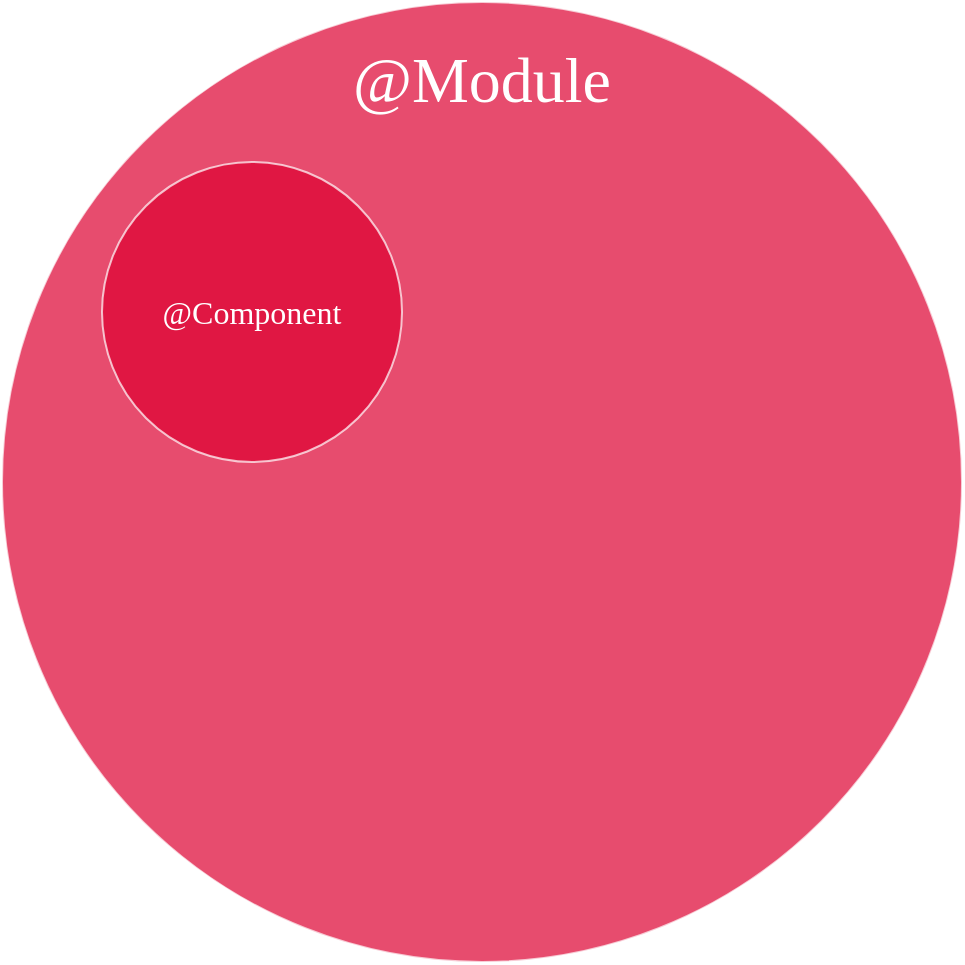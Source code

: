 <mxfile version="13.5.5" type="github" pages="5">
  <diagram name="Scratchpad" id="7HkAElxsfawMTIeyFdLx">
    <mxGraphModel dx="1426" dy="803" grid="1" gridSize="10" guides="1" tooltips="1" connect="1" arrows="1" fold="1" page="1" pageScale="1" pageWidth="827" pageHeight="1169" math="0" shadow="0">
      <root>
        <mxCell id="aeAdwHv2rmL8GYwMYlaK-0" />
        <mxCell id="aeAdwHv2rmL8GYwMYlaK-1" parent="aeAdwHv2rmL8GYwMYlaK-0" />
        <mxCell id="aeAdwHv2rmL8GYwMYlaK-2" value="@Module" style="ellipse;whiteSpace=wrap;html=1;aspect=fixed;fillColor=#DD0031;fontSize=32;fontColor=#FFFFFF;align=center;fontFamily=Fira Code;spacingRight=0;verticalAlign=top;spacing=15;strokeColor=#FFFFFF;opacity=70;" vertex="1" parent="aeAdwHv2rmL8GYwMYlaK-1">
          <mxGeometry x="170" y="20" width="480" height="480" as="geometry" />
        </mxCell>
        <mxCell id="aeAdwHv2rmL8GYwMYlaK-3" value="@Component" style="ellipse;whiteSpace=wrap;html=1;aspect=fixed;fillColor=#DD0031;fontSize=16;fontColor=#FFFFFF;align=center;fontFamily=Fira Code;spacingRight=0;verticalAlign=middle;spacing=15;strokeColor=#FFFFFF;opacity=70;" vertex="1" parent="aeAdwHv2rmL8GYwMYlaK-1">
          <mxGeometry x="220" y="100" width="150" height="150" as="geometry" />
        </mxCell>
      </root>
    </mxGraphModel>
  </diagram>
  <diagram id="bzKlrHnCwBYonJbPBm2j" name="JS / ES / TS">
    <mxGraphModel dx="946" dy="1472" grid="1" gridSize="10" guides="1" tooltips="1" connect="1" arrows="1" fold="1" page="1" pageScale="1" pageWidth="1600" pageHeight="900" math="0" shadow="0">
      <root>
        <mxCell id="kOwpRR4sZoT1yzOeRNBn-0" />
        <mxCell id="kOwpRR4sZoT1yzOeRNBn-1" parent="kOwpRR4sZoT1yzOeRNBn-0" />
        <mxCell id="zvGlFFVRIiKLJRZCXVUM-0" value="TS" style="ellipse;whiteSpace=wrap;html=1;aspect=fixed;fillColor=#187abf;fontSize=32;fontColor=#FFFFFF;align=right;fontFamily=Fira Code;spacingRight=20;" parent="kOwpRR4sZoT1yzOeRNBn-1" vertex="1">
          <mxGeometry x="240" y="-40" width="560" height="560" as="geometry" />
        </mxCell>
        <mxCell id="I-Nh13_OBQzH4jH-xl1_-3" value="ES20XX" style="ellipse;whiteSpace=wrap;html=1;aspect=fixed;fillColor=#f7df1e;fontSize=32;fontFamily=Fira Code;align=right;" parent="kOwpRR4sZoT1yzOeRNBn-1" vertex="1">
          <mxGeometry x="230" y="15" width="450" height="450" as="geometry" />
        </mxCell>
        <mxCell id="I-Nh13_OBQzH4jH-xl1_-2" value="ES2015" style="ellipse;whiteSpace=wrap;html=1;aspect=fixed;fillColor=#f7df1e;fontSize=32;fontFamily=Fira Code;align=right;" parent="kOwpRR4sZoT1yzOeRNBn-1" vertex="1">
          <mxGeometry x="230" y="90" width="300" height="300" as="geometry" />
        </mxCell>
        <mxCell id="I-Nh13_OBQzH4jH-xl1_-1" value="ES5" style="ellipse;whiteSpace=wrap;html=1;aspect=fixed;fillColor=#f7df1e;fontSize=32;fontFamily=Fira Code;align=right;" parent="kOwpRR4sZoT1yzOeRNBn-1" vertex="1">
          <mxGeometry x="230" y="165" width="150" height="150" as="geometry" />
        </mxCell>
        <mxCell id="zvGlFFVRIiKLJRZCXVUM-1" value="ES3" style="ellipse;whiteSpace=wrap;html=1;aspect=fixed;fillColor=#f7df1e;fontSize=32;fontFamily=Fira Code;align=left;" parent="kOwpRR4sZoT1yzOeRNBn-1" vertex="1">
          <mxGeometry x="230" y="205" width="70" height="70" as="geometry" />
        </mxCell>
      </root>
    </mxGraphModel>
  </diagram>
  <diagram id="ahxa_7Z1dyoWvUU_nvnM" name="Module">
    <mxGraphModel dx="946" dy="1741" grid="1" gridSize="10" guides="1" tooltips="1" connect="1" arrows="1" fold="1" page="1" pageScale="1" pageWidth="827" pageHeight="1169" math="0" shadow="0">
      <root>
        <mxCell id="jBgbIuI6AMPZR0mEnXtF-0" />
        <mxCell id="jBgbIuI6AMPZR0mEnXtF-1" parent="jBgbIuI6AMPZR0mEnXtF-0" />
        <mxCell id="AC6yFyZTImTNVwZBDV3e-0" value="@Module" style="ellipse;whiteSpace=wrap;html=1;aspect=fixed;fillColor=#DD0031;fontSize=32;fontColor=#FFFFFF;align=center;fontFamily=Fira Code;spacingRight=0;verticalAlign=top;spacing=15;strokeColor=#FFFFFF;opacity=70;" parent="jBgbIuI6AMPZR0mEnXtF-1" vertex="1">
          <mxGeometry x="170" y="20" width="480" height="480" as="geometry" />
        </mxCell>
        <mxCell id="-zIaNXF0FWcu5_l1LjiO-0" value="@Component" style="ellipse;whiteSpace=wrap;html=1;aspect=fixed;fillColor=#DD0031;fontSize=16;fontColor=#FFFFFF;align=center;fontFamily=Fira Code;spacingRight=0;verticalAlign=middle;spacing=15;strokeColor=#FFFFFF;opacity=70;" parent="jBgbIuI6AMPZR0mEnXtF-1" vertex="1">
          <mxGeometry x="220" y="100" width="150" height="150" as="geometry" />
        </mxCell>
        <mxCell id="_ynVYw9CkxoSSAdwQUYI-0" value="@Directive" style="ellipse;whiteSpace=wrap;html=1;aspect=fixed;fillColor=#DD0031;fontSize=16;fontColor=#FFFFFF;align=center;fontFamily=Fira Code;spacingRight=0;verticalAlign=middle;spacing=15;strokeColor=#FFFFFF;opacity=70;" parent="jBgbIuI6AMPZR0mEnXtF-1" vertex="1">
          <mxGeometry x="440" y="100" width="150" height="150" as="geometry" />
        </mxCell>
        <mxCell id="uud_EPR3xU5L3ywMBhCe-0" value="@Pipe" style="ellipse;whiteSpace=wrap;html=1;aspect=fixed;fillColor=#DD0031;fontSize=16;fontColor=#FFFFFF;align=center;fontFamily=Fira Code;spacingRight=0;verticalAlign=middle;spacing=15;strokeColor=#FFFFFF;opacity=70;" parent="jBgbIuI6AMPZR0mEnXtF-1" vertex="1">
          <mxGeometry x="220" y="270" width="150" height="150" as="geometry" />
        </mxCell>
        <mxCell id="ajlQTBv0rp3n38Mc6ygl-0" value="Service&lt;br&gt;@Injectable" style="ellipse;whiteSpace=wrap;html=1;aspect=fixed;fillColor=#DD0031;fontSize=16;fontColor=#FFFFFF;align=center;fontFamily=Fira Code;spacingRight=0;verticalAlign=middle;spacing=15;strokeColor=#FFFFFF;opacity=70;" parent="jBgbIuI6AMPZR0mEnXtF-1" vertex="1">
          <mxGeometry x="440" y="280" width="150" height="150" as="geometry" />
        </mxCell>
        <mxCell id="ajlQTBv0rp3n38Mc6ygl-1" value="HttpClientModule" style="ellipse;whiteSpace=wrap;html=1;aspect=fixed;fillColor=#DD0031;fontSize=16;fontColor=#FFFFFF;align=center;fontFamily=Fira Code;spacingRight=0;verticalAlign=middle;spacing=15;strokeColor=#FFFFFF;opacity=70;" parent="jBgbIuI6AMPZR0mEnXtF-1" vertex="1">
          <mxGeometry y="420" width="190" height="190" as="geometry" />
        </mxCell>
        <mxCell id="O7_FRkBmG0F5C3wJo-e_-0" value="FormsModule&lt;br&gt;ReactiveFormsModule" style="ellipse;whiteSpace=wrap;html=1;aspect=fixed;fillColor=#DD0031;fontSize=16;fontColor=#FFFFFF;align=center;fontFamily=Fira Code;spacingRight=0;verticalAlign=middle;spacing=15;strokeColor=#FFFFFF;opacity=70;" parent="jBgbIuI6AMPZR0mEnXtF-1" vertex="1">
          <mxGeometry x="620" y="430" width="190" height="190" as="geometry" />
        </mxCell>
        <mxCell id="84A86jhDPQew2qcjbpvi-0" value="RouterModule" style="ellipse;whiteSpace=wrap;html=1;aspect=fixed;fillColor=#DD0031;fontSize=16;fontColor=#FFFFFF;align=center;fontFamily=Fira Code;spacingRight=0;verticalAlign=middle;spacing=15;strokeColor=#FFFFFF;opacity=70;" parent="jBgbIuI6AMPZR0mEnXtF-1" vertex="1">
          <mxGeometry x="620" y="-70" width="190" height="190" as="geometry" />
        </mxCell>
      </root>
    </mxGraphModel>
  </diagram>
  <diagram id="u3TcHS6ccKbTL2NqR-_o" name="Komponentenbaum">
    <mxGraphModel dx="1426" dy="803" grid="1" gridSize="10" guides="1" tooltips="1" connect="1" arrows="1" fold="1" page="1" pageScale="1" pageWidth="1600" pageHeight="900" math="0" shadow="0" extFonts="Fira Code^https://fonts.googleapis.com/css?family=Fira+Code">
      <root>
        <mxCell id="z1SK4lPGxJ5rGH3-lqOU-0" />
        <mxCell id="z1SK4lPGxJ5rGH3-lqOU-1" parent="z1SK4lPGxJ5rGH3-lqOU-0" />
        <mxCell id="sIjvR6XrghPiF4E69lmC-0" value="pi-root" style="ellipse;whiteSpace=wrap;html=1;strokeColor=#FFFFFF;fillColor=#FFFFCC;fontFamily=Fira Code;fontSize=16;fontColor=#000000;opacity=70;align=center;" parent="z1SK4lPGxJ5rGH3-lqOU-1" vertex="1">
          <mxGeometry x="422" y="40" width="120" height="80" as="geometry" />
        </mxCell>
        <mxCell id="9rUtmLcGIYFjoebS2zYF-0" value="pi-form" style="ellipse;whiteSpace=wrap;html=1;strokeColor=#FFFFFF;fillColor=#FFFFCC;fontFamily=Fira Code;fontSize=16;fontColor=#000000;opacity=70;align=center;" vertex="1" parent="z1SK4lPGxJ5rGH3-lqOU-1">
          <mxGeometry x="150" y="160" width="120" height="80" as="geometry" />
        </mxCell>
        <mxCell id="9rUtmLcGIYFjoebS2zYF-1" value="pi-led-list" style="ellipse;whiteSpace=wrap;html=1;strokeColor=#FFFFFF;fillColor=#FFFFCC;fontFamily=Fira Code;fontSize=16;fontColor=#000000;opacity=70;align=center;" vertex="1" parent="z1SK4lPGxJ5rGH3-lqOU-1">
          <mxGeometry x="542" y="170" width="120" height="80" as="geometry" />
        </mxCell>
        <mxCell id="9rUtmLcGIYFjoebS2zYF-2" value="pi-led" style="ellipse;whiteSpace=wrap;html=1;strokeColor=#FFFFFF;fillColor=#FFFFCC;fontFamily=Fira Code;fontSize=16;fontColor=#000000;opacity=70;align=center;" vertex="1" parent="z1SK4lPGxJ5rGH3-lqOU-1">
          <mxGeometry x="470" y="320" width="120" height="80" as="geometry" />
        </mxCell>
        <mxCell id="9rUtmLcGIYFjoebS2zYF-3" value="pi-controls" style="ellipse;whiteSpace=wrap;html=1;strokeColor=#FFFFFF;fillColor=#FFFFCC;fontFamily=Fira Code;fontSize=16;fontColor=#000000;opacity=70;align=center;" vertex="1" parent="z1SK4lPGxJ5rGH3-lqOU-1">
          <mxGeometry x="800" y="170" width="120" height="80" as="geometry" />
        </mxCell>
        <mxCell id="9rUtmLcGIYFjoebS2zYF-4" value="" style="endArrow=classic;html=1;entryX=0.5;entryY=1;entryDx=0;entryDy=0;" edge="1" parent="z1SK4lPGxJ5rGH3-lqOU-1" target="9rUtmLcGIYFjoebS2zYF-1">
          <mxGeometry width="50" height="50" relative="1" as="geometry">
            <mxPoint x="530" y="320" as="sourcePoint" />
            <mxPoint x="580" y="270" as="targetPoint" />
          </mxGeometry>
        </mxCell>
      </root>
    </mxGraphModel>
  </diagram>
  <diagram id="QtnIsEUqfTFUk3QCOo-g" name="engawa">
    <mxGraphModel dx="946" dy="572" grid="1" gridSize="10" guides="1" tooltips="1" connect="1" arrows="1" fold="1" page="1" pageScale="1" pageWidth="827" pageHeight="1169" math="0" shadow="0" extFonts="Fira Code^https://fonts.googleapis.com/css?family=Fira+Code">
      <root>
        <mxCell id="rgNfoqyqW84PFh3Piu4q-0" />
        <mxCell id="rgNfoqyqW84PFh3Piu4q-1" parent="rgNfoqyqW84PFh3Piu4q-0" />
        <mxCell id="rgNfoqyqW84PFh3Piu4q-2" value="engawa" style="text;html=1;strokeColor=none;fillColor=none;align=center;verticalAlign=middle;whiteSpace=wrap;rounded=0;fontFamily=Fira Code;FType=g;fontSize=96;" parent="rgNfoqyqW84PFh3Piu4q-1" vertex="1">
          <mxGeometry x="390" y="300" width="40" height="20" as="geometry" />
        </mxCell>
      </root>
    </mxGraphModel>
  </diagram>
</mxfile>
